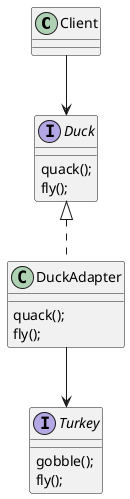 @startuml

class Client{

}

interface Duck{
  quack();
  fly();
}

interface Turkey{
  gobble();
  fly();
}

class DuckAdapter{
      quack();
      fly();
}

Client --> Duck
DuckAdapter --> Turkey
Duck <|.. DuckAdapter



@enduml